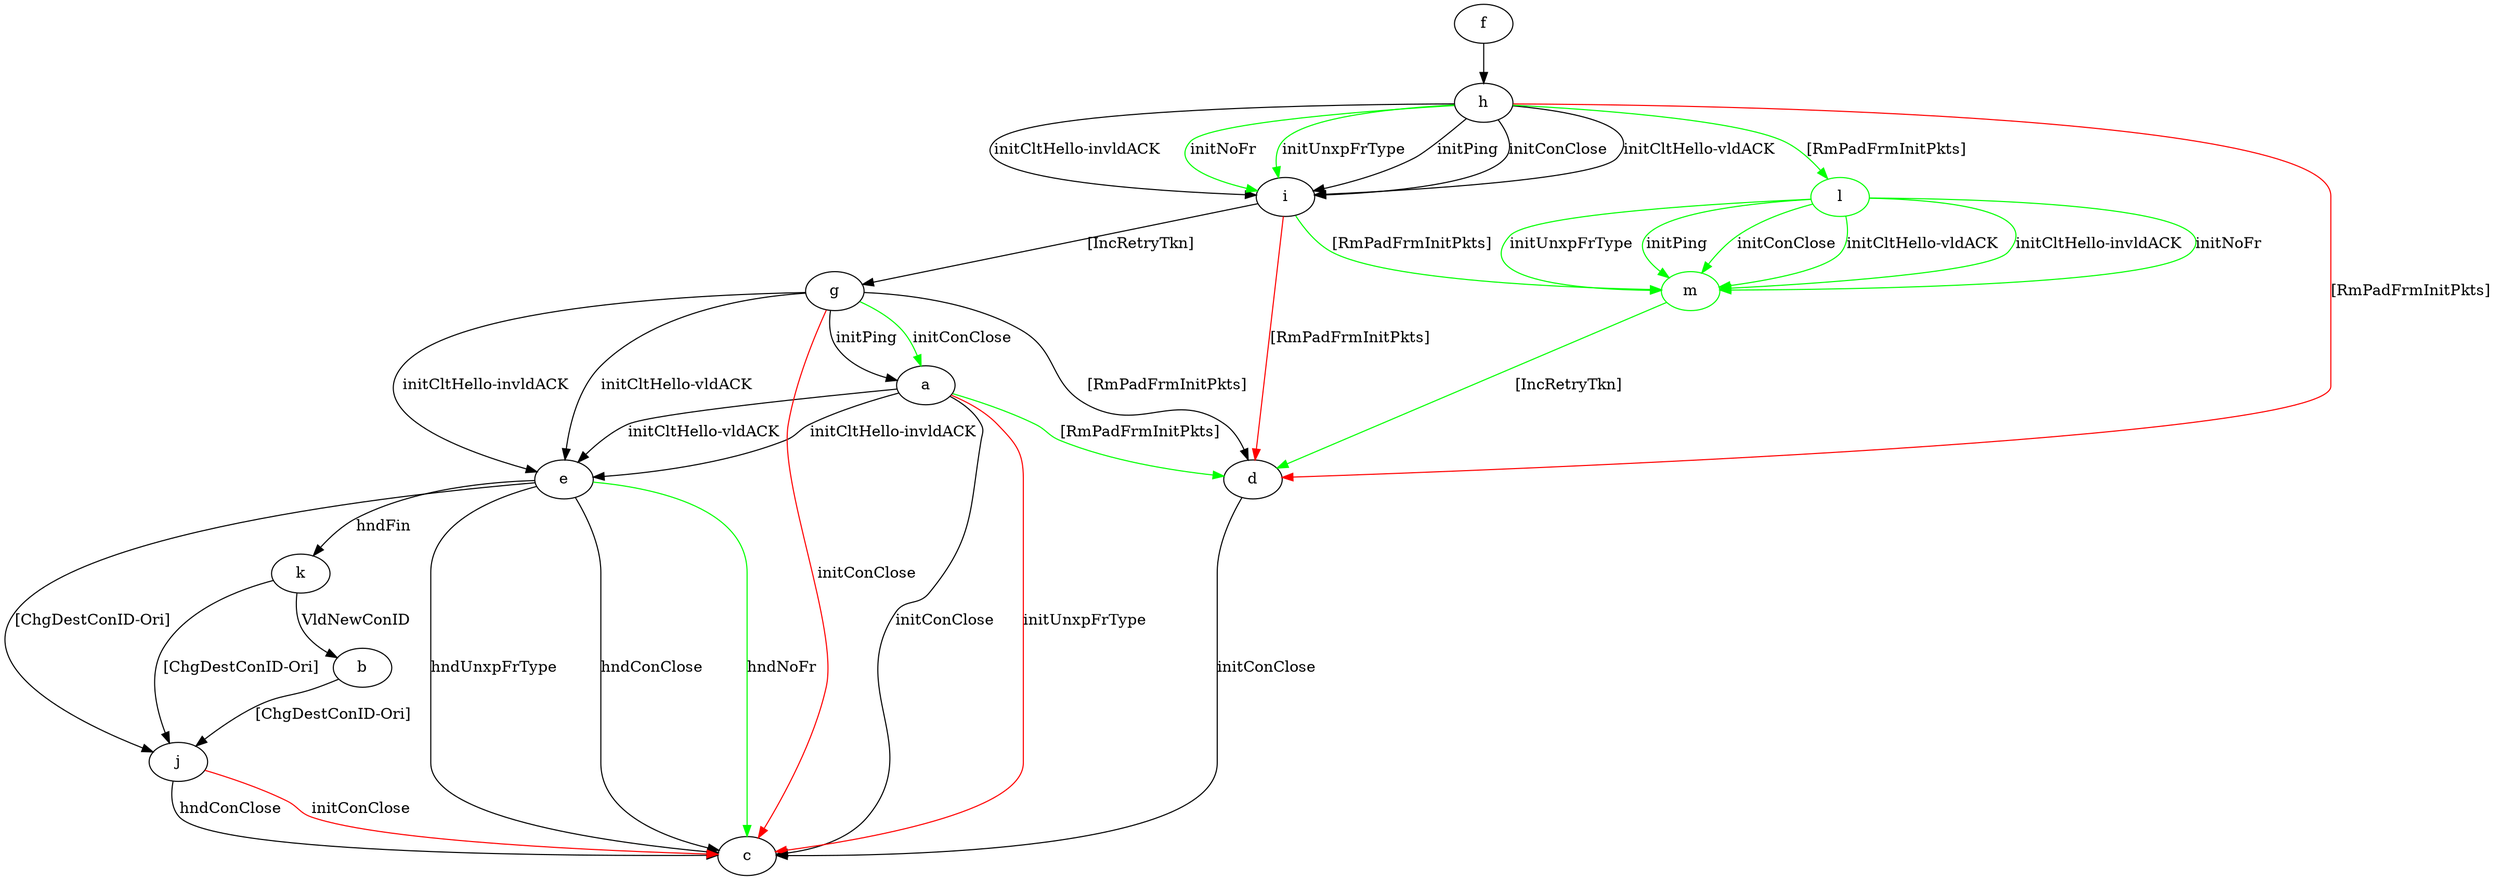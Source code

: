 digraph "" {
	a -> c	[key=0,
		label="initConClose "];
	a -> c	[key=1,
		color=red,
		label="initUnxpFrType "];
	a -> d	[key=0,
		color=green,
		label="[RmPadFrmInitPkts] "];
	a -> e	[key=0,
		label="initCltHello-vldACK "];
	a -> e	[key=1,
		label="initCltHello-invldACK "];
	b -> j	[key=0,
		label="[ChgDestConID-Ori] "];
	d -> c	[key=0,
		label="initConClose "];
	e -> c	[key=0,
		label="hndUnxpFrType "];
	e -> c	[key=1,
		label="hndConClose "];
	e -> c	[key=2,
		color=green,
		label="hndNoFr "];
	e -> j	[key=0,
		label="[ChgDestConID-Ori] "];
	e -> k	[key=0,
		label="hndFin "];
	f -> h	[key=0];
	g -> a	[key=0,
		label="initPing "];
	g -> a	[key=1,
		color=green,
		label="initConClose "];
	g -> c	[key=0,
		color=red,
		label="initConClose "];
	g -> d	[key=0,
		label="[RmPadFrmInitPkts] "];
	g -> e	[key=0,
		label="initCltHello-vldACK "];
	g -> e	[key=1,
		label="initCltHello-invldACK "];
	h -> d	[key=0,
		color=red,
		label="[RmPadFrmInitPkts] "];
	h -> i	[key=0,
		label="initPing "];
	h -> i	[key=1,
		label="initConClose "];
	h -> i	[key=2,
		label="initCltHello-vldACK "];
	h -> i	[key=3,
		label="initCltHello-invldACK "];
	h -> i	[key=4,
		color=green,
		label="initNoFr "];
	h -> i	[key=5,
		color=green,
		label="initUnxpFrType "];
	l	[color=green];
	h -> l	[key=0,
		color=green,
		label="[RmPadFrmInitPkts] "];
	i -> d	[key=0,
		color=red,
		label="[RmPadFrmInitPkts] "];
	i -> g	[key=0,
		label="[IncRetryTkn] "];
	m	[color=green];
	i -> m	[key=0,
		color=green,
		label="[RmPadFrmInitPkts] "];
	j -> c	[key=0,
		label="hndConClose "];
	j -> c	[key=1,
		color=red,
		label="initConClose "];
	k -> b	[key=0,
		label="VldNewConID "];
	k -> j	[key=0,
		label="[ChgDestConID-Ori] "];
	l -> m	[key=0,
		color=green,
		label="initPing "];
	l -> m	[key=1,
		color=green,
		label="initConClose "];
	l -> m	[key=2,
		color=green,
		label="initCltHello-vldACK "];
	l -> m	[key=3,
		color=green,
		label="initCltHello-invldACK "];
	l -> m	[key=4,
		color=green,
		label="initNoFr "];
	l -> m	[key=5,
		color=green,
		label="initUnxpFrType "];
	m -> d	[key=0,
		color=green,
		label="[IncRetryTkn] "];
}
